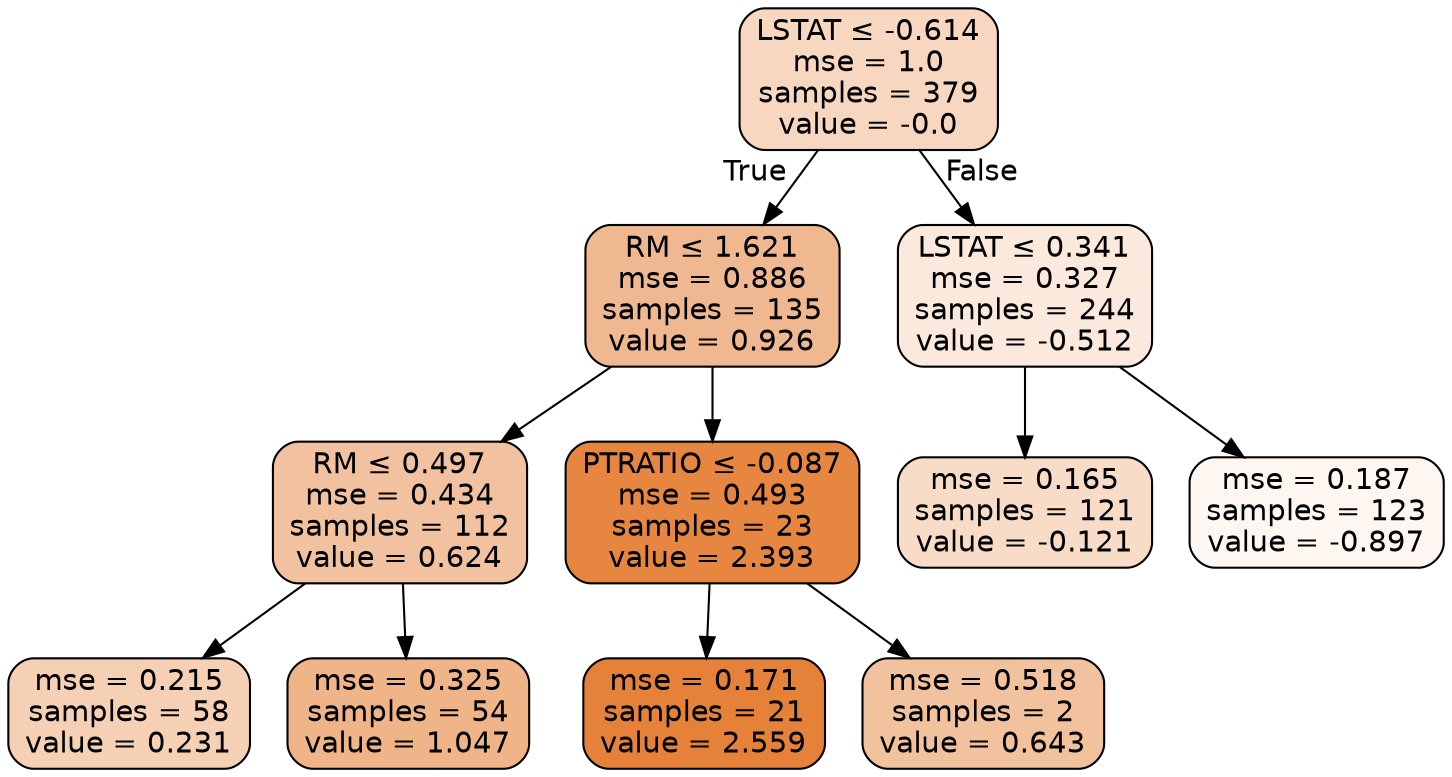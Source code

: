 digraph Tree {
node [shape=box, style="filled, rounded", color="black", fontname=helvetica] ;
edge [fontname=helvetica] ;
0 [label=<LSTAT &le; -0.614<br/>mse = 1.0<br/>samples = 379<br/>value = -0.0>, fillcolor="#e5813950"] ;
1 [label=<RM &le; 1.621<br/>mse = 0.886<br/>samples = 135<br/>value = 0.926>, fillcolor="#e581398f"] ;
0 -> 1 [labeldistance=2.5, labelangle=45, headlabel="True"] ;
2 [label=<RM &le; 0.497<br/>mse = 0.434<br/>samples = 112<br/>value = 0.624>, fillcolor="#e581397a"] ;
1 -> 2 ;
3 [label=<mse = 0.215<br/>samples = 58<br/>value = 0.231>, fillcolor="#e581395f"] ;
2 -> 3 ;
4 [label=<mse = 0.325<br/>samples = 54<br/>value = 1.047>, fillcolor="#e5813997"] ;
2 -> 4 ;
5 [label=<PTRATIO &le; -0.087<br/>mse = 0.493<br/>samples = 23<br/>value = 2.393>, fillcolor="#e58139f4"] ;
1 -> 5 ;
6 [label=<mse = 0.171<br/>samples = 21<br/>value = 2.559>, fillcolor="#e58139ff"] ;
5 -> 6 ;
7 [label=<mse = 0.518<br/>samples = 2<br/>value = 0.643>, fillcolor="#e581397c"] ;
5 -> 7 ;
8 [label=<LSTAT &le; 0.341<br/>mse = 0.327<br/>samples = 244<br/>value = -0.512>, fillcolor="#e581392c"] ;
0 -> 8 [labeldistance=2.5, labelangle=-45, headlabel="False"] ;
9 [label=<mse = 0.165<br/>samples = 121<br/>value = -0.121>, fillcolor="#e5813947"] ;
8 -> 9 ;
12 [label=<mse = 0.187<br/>samples = 123<br/>value = -0.897>, fillcolor="#e5813912"] ;
8 -> 12 ;
}